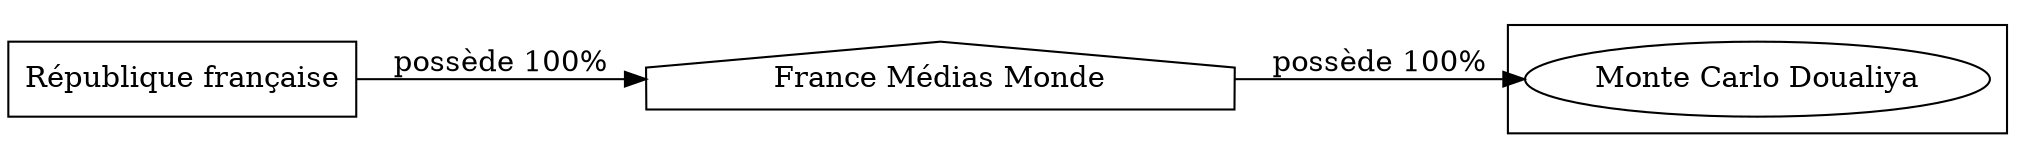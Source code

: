 digraph {
  rankdir=LR;
  subgraph roots {
    
      "republique-francaise-128"[label="République française" shape=box]
    
  }

  
    "france-medias-monde-133"[label="France Médias Monde" shape=house]
  

  subgraph clusterLeaves {
    
      "monte-carlo-doualiya-137"[label="Monte Carlo Doualiya"]
    
  }

  
    "france-medias-monde-133" -> "monte-carlo-doualiya-137" [
      label="possède 100%"
    ]
  
    "republique-francaise-128" -> "france-medias-monde-133" [
      label="possède 100%"
    ]
  
}
